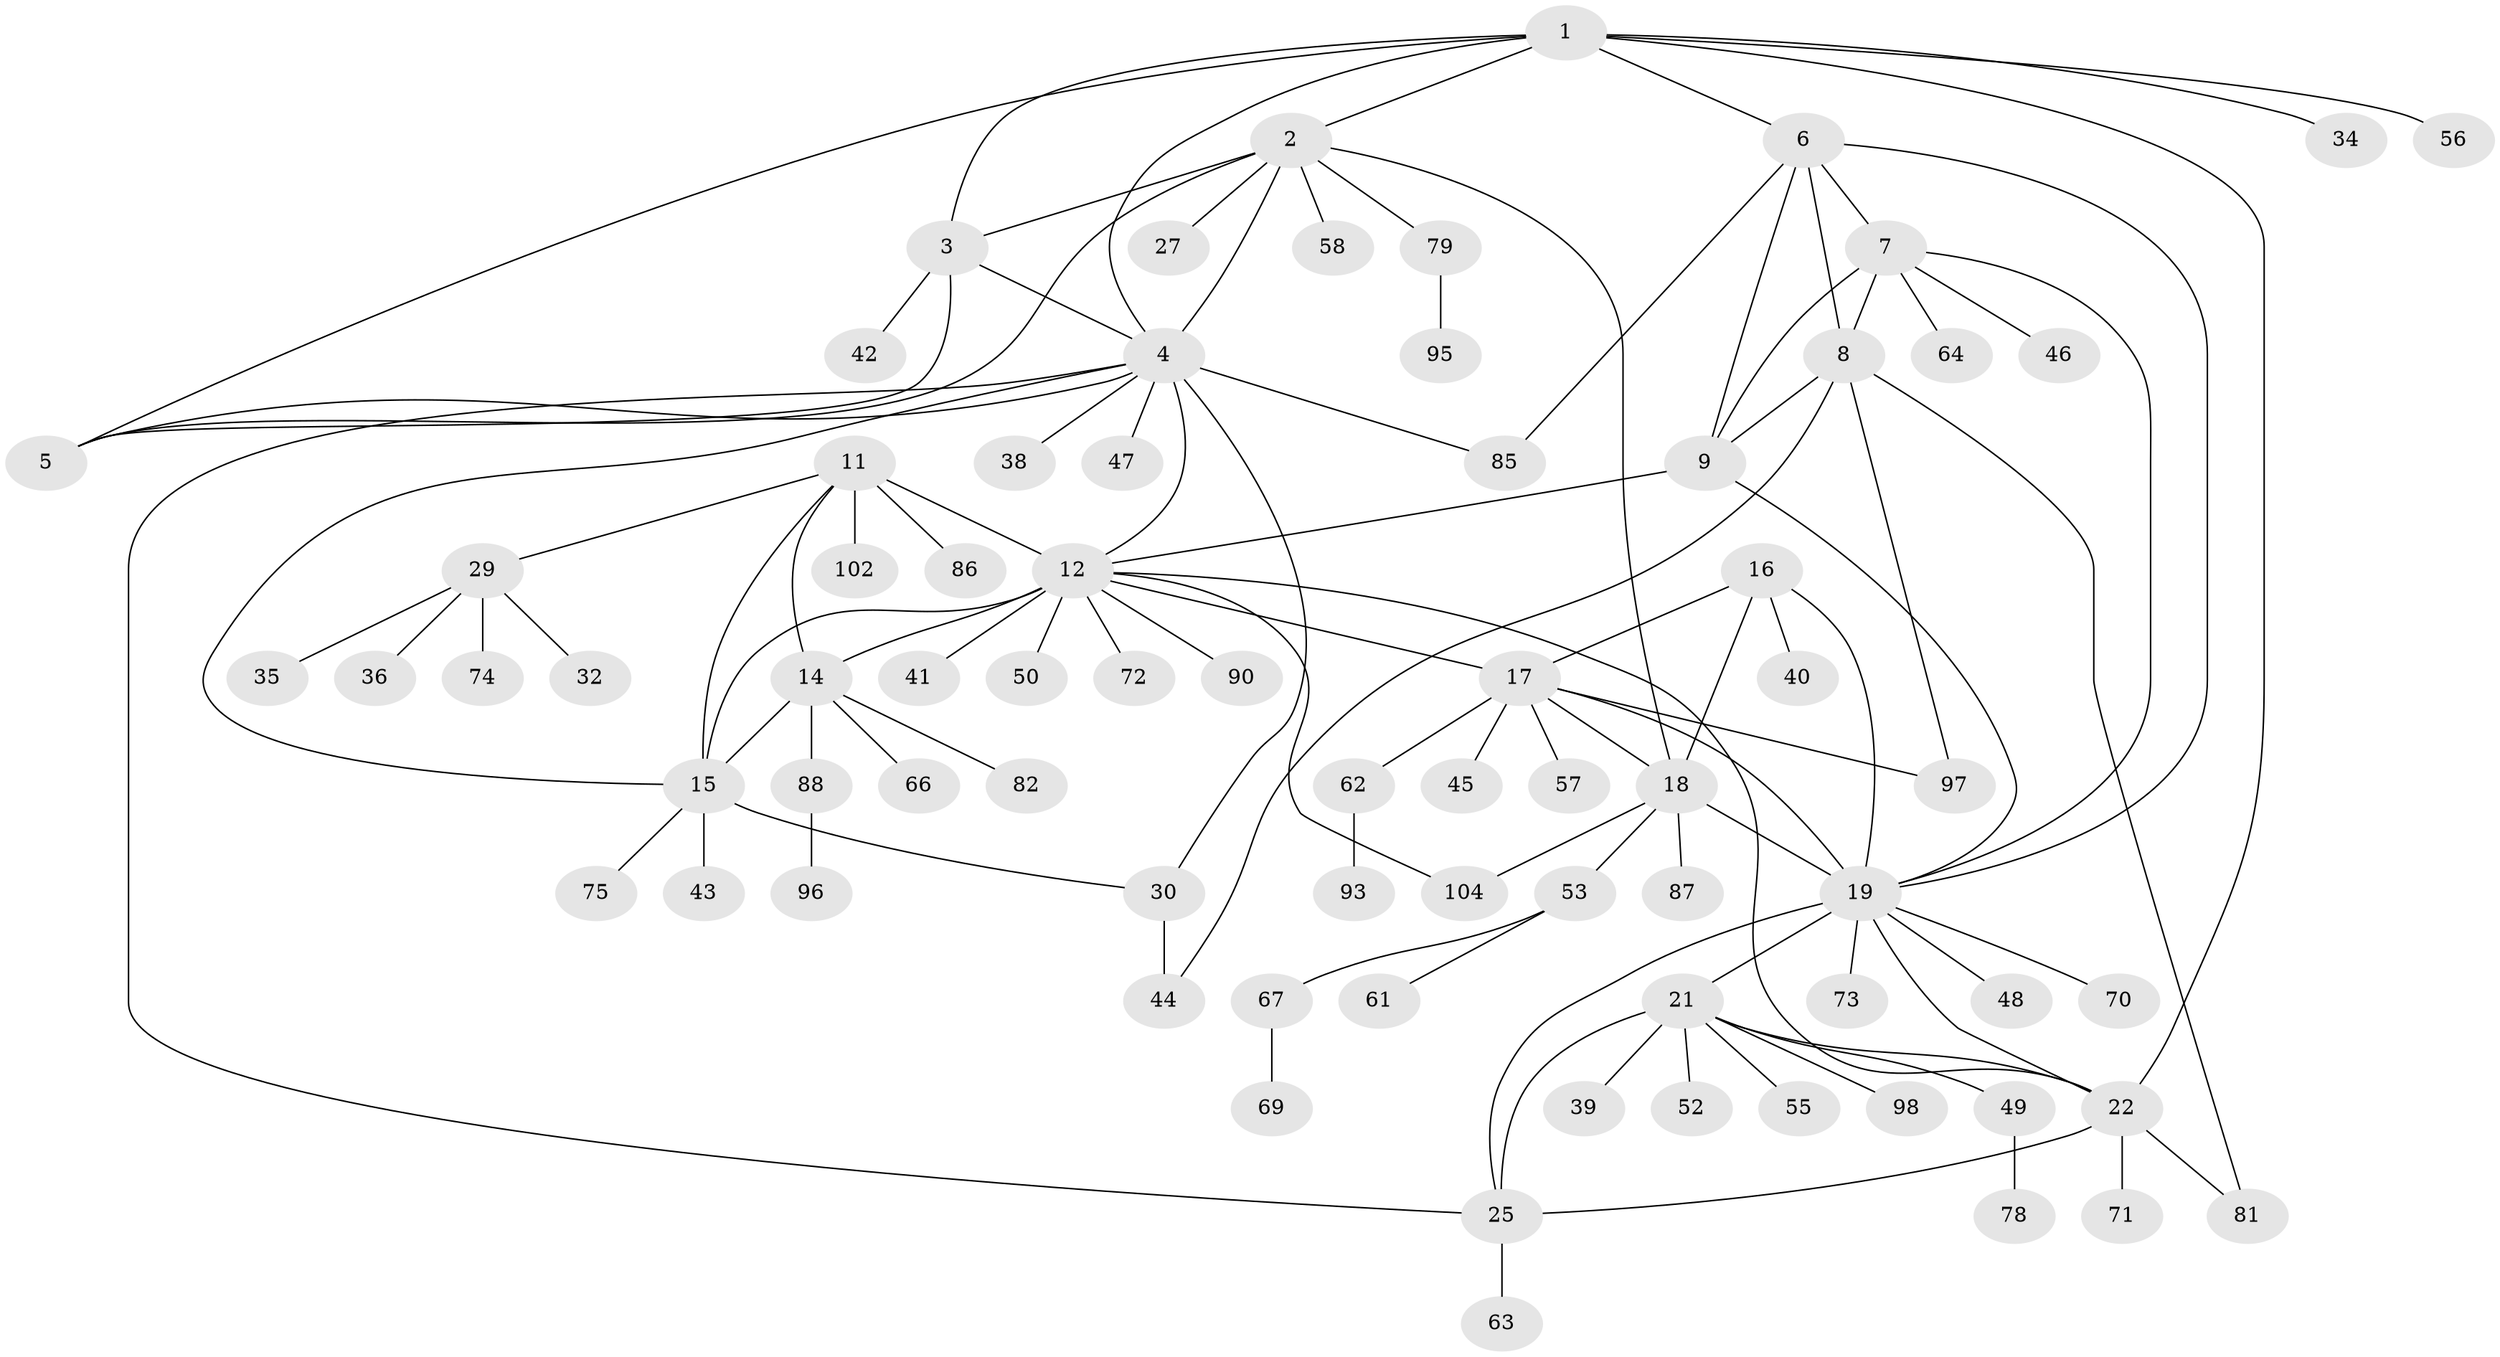 // Generated by graph-tools (version 1.1) at 2025/52/02/27/25 19:52:20]
// undirected, 75 vertices, 107 edges
graph export_dot {
graph [start="1"]
  node [color=gray90,style=filled];
  1 [super="+59"];
  2 [super="+83"];
  3 [super="+103"];
  4 [super="+94"];
  5;
  6 [super="+10"];
  7 [super="+54"];
  8 [super="+60"];
  9 [super="+77"];
  11 [super="+26"];
  12 [super="+13"];
  14 [super="+65"];
  15 [super="+28"];
  16 [super="+84"];
  17 [super="+51"];
  18 [super="+20"];
  19 [super="+24"];
  21 [super="+23"];
  22 [super="+31"];
  25 [super="+80"];
  27;
  29 [super="+99"];
  30;
  32 [super="+33"];
  34;
  35;
  36 [super="+37"];
  38;
  39;
  40;
  41;
  42;
  43;
  44;
  45;
  46;
  47;
  48 [super="+91"];
  49 [super="+100"];
  50;
  52;
  53 [super="+76"];
  55;
  56;
  57;
  58;
  61;
  62;
  63;
  64;
  66;
  67 [super="+68"];
  69;
  70;
  71;
  72 [super="+89"];
  73;
  74;
  75;
  78;
  79 [super="+92"];
  81;
  82;
  85;
  86;
  87;
  88;
  90;
  93 [super="+101"];
  95;
  96;
  97;
  98;
  102;
  104;
  1 -- 2;
  1 -- 3;
  1 -- 4;
  1 -- 5;
  1 -- 34;
  1 -- 56;
  1 -- 6;
  1 -- 22;
  2 -- 3;
  2 -- 4;
  2 -- 5;
  2 -- 27;
  2 -- 58;
  2 -- 79;
  2 -- 18;
  3 -- 4;
  3 -- 5;
  3 -- 42;
  4 -- 5;
  4 -- 12;
  4 -- 25;
  4 -- 30;
  4 -- 38;
  4 -- 47;
  4 -- 85;
  4 -- 15;
  6 -- 7 [weight=2];
  6 -- 8 [weight=2];
  6 -- 9 [weight=2];
  6 -- 19;
  6 -- 85;
  7 -- 8;
  7 -- 9;
  7 -- 46;
  7 -- 64;
  7 -- 19;
  8 -- 9;
  8 -- 44;
  8 -- 81;
  8 -- 97;
  9 -- 12;
  9 -- 19;
  11 -- 12 [weight=2];
  11 -- 14;
  11 -- 15;
  11 -- 29;
  11 -- 86;
  11 -- 102;
  12 -- 14 [weight=2];
  12 -- 15 [weight=2];
  12 -- 41;
  12 -- 50;
  12 -- 72;
  12 -- 104;
  12 -- 17;
  12 -- 22;
  12 -- 90;
  14 -- 15;
  14 -- 66;
  14 -- 82;
  14 -- 88;
  15 -- 30;
  15 -- 43;
  15 -- 75;
  16 -- 17;
  16 -- 18 [weight=2];
  16 -- 19;
  16 -- 40;
  17 -- 18 [weight=2];
  17 -- 19;
  17 -- 45;
  17 -- 57;
  17 -- 62;
  17 -- 97;
  18 -- 19 [weight=2];
  18 -- 53;
  18 -- 87;
  18 -- 104;
  19 -- 70;
  19 -- 73;
  19 -- 48;
  19 -- 21 [weight=2];
  19 -- 22;
  19 -- 25;
  21 -- 22 [weight=2];
  21 -- 25 [weight=2];
  21 -- 39;
  21 -- 49;
  21 -- 55;
  21 -- 98;
  21 -- 52;
  22 -- 25;
  22 -- 71;
  22 -- 81;
  25 -- 63;
  29 -- 32;
  29 -- 35;
  29 -- 36;
  29 -- 74;
  30 -- 44;
  49 -- 78;
  53 -- 61;
  53 -- 67;
  62 -- 93;
  67 -- 69;
  79 -- 95;
  88 -- 96;
}
